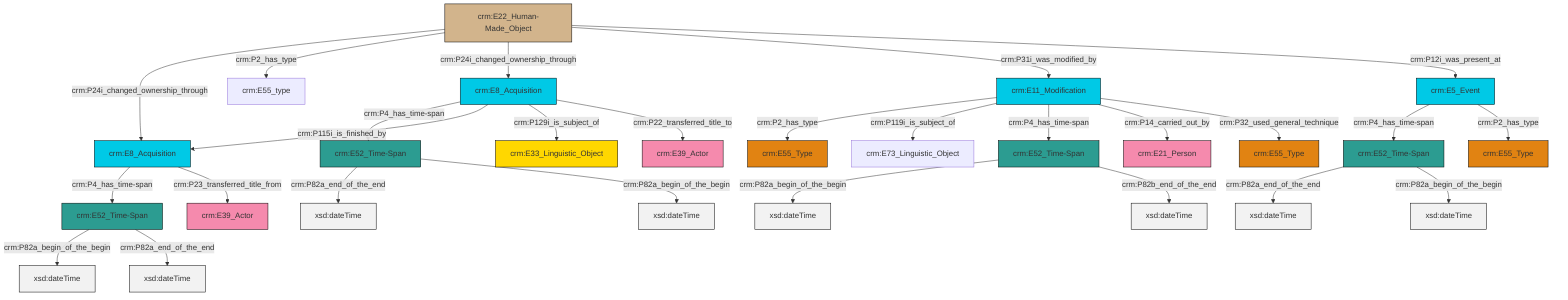 graph TD
classDef Literal fill:#f2f2f2,stroke:#000000;
classDef CRM_Entity fill:#FFFFFF,stroke:#000000;
classDef Temporal_Entity fill:#00C9E6, stroke:#000000;
classDef Type fill:#E18312, stroke:#000000;
classDef Time-Span fill:#2C9C91, stroke:#000000;
classDef Appellation fill:#FFEB7F, stroke:#000000;
classDef Place fill:#008836, stroke:#000000;
classDef Persistent_Item fill:#B266B2, stroke:#000000;
classDef Conceptual_Object fill:#FFD700, stroke:#000000;
classDef Physical_Thing fill:#D2B48C, stroke:#000000;
classDef Actor fill:#f58aad, stroke:#000000;
classDef PC_Classes fill:#4ce600, stroke:#000000;
classDef Multi fill:#cccccc,stroke:#000000;

0["crm:E52_Time-Span"]:::Time-Span -->|crm:P82a_begin_of_the_begin| 1[xsd:dateTime]:::Literal
2["crm:E11_Modification"]:::Temporal_Entity -->|crm:P2_has_type| 3["crm:E55_Type"]:::Type
6["crm:E22_Human-Made_Object"]:::Physical_Thing -->|crm:P24i_changed_ownership_through| 7["crm:E8_Acquisition"]:::Temporal_Entity
8["crm:E52_Time-Span"]:::Time-Span -->|crm:P82a_begin_of_the_begin| 9[xsd:dateTime]:::Literal
10["crm:E5_Event"]:::Temporal_Entity -->|crm:P4_has_time-span| 11["crm:E52_Time-Span"]:::Time-Span
7["crm:E8_Acquisition"]:::Temporal_Entity -->|crm:P4_has_time-span| 8["crm:E52_Time-Span"]:::Time-Span
6["crm:E22_Human-Made_Object"]:::Physical_Thing -->|crm:P2_has_type| 19["crm:E55_type"]:::Default
14["crm:E52_Time-Span"]:::Time-Span -->|crm:P82a_end_of_the_end| 20[xsd:dateTime]:::Literal
2["crm:E11_Modification"]:::Temporal_Entity -->|crm:P119i_is_subject_of| 16["crm:E73_Linguistic_Object"]:::Default
4["crm:E8_Acquisition"]:::Temporal_Entity -->|crm:P4_has_time-span| 14["crm:E52_Time-Span"]:::Time-Span
11["crm:E52_Time-Span"]:::Time-Span -->|crm:P82a_end_of_the_end| 23[xsd:dateTime]:::Literal
8["crm:E52_Time-Span"]:::Time-Span -->|crm:P82a_end_of_the_end| 24[xsd:dateTime]:::Literal
11["crm:E52_Time-Span"]:::Time-Span -->|crm:P82a_begin_of_the_begin| 25[xsd:dateTime]:::Literal
6["crm:E22_Human-Made_Object"]:::Physical_Thing -->|crm:P24i_changed_ownership_through| 4["crm:E8_Acquisition"]:::Temporal_Entity
0["crm:E52_Time-Span"]:::Time-Span -->|crm:P82b_end_of_the_end| 26[xsd:dateTime]:::Literal
7["crm:E8_Acquisition"]:::Temporal_Entity -->|crm:P23_transferred_title_from| 29["crm:E39_Actor"]:::Actor
4["crm:E8_Acquisition"]:::Temporal_Entity -->|crm:P115i_is_finished_by| 7["crm:E8_Acquisition"]:::Temporal_Entity
6["crm:E22_Human-Made_Object"]:::Physical_Thing -->|crm:P31i_was_modified_by| 2["crm:E11_Modification"]:::Temporal_Entity
2["crm:E11_Modification"]:::Temporal_Entity -->|crm:P4_has_time-span| 0["crm:E52_Time-Span"]:::Time-Span
14["crm:E52_Time-Span"]:::Time-Span -->|crm:P82a_begin_of_the_begin| 35[xsd:dateTime]:::Literal
6["crm:E22_Human-Made_Object"]:::Physical_Thing -->|crm:P12i_was_present_at| 10["crm:E5_Event"]:::Temporal_Entity
4["crm:E8_Acquisition"]:::Temporal_Entity -->|crm:P129i_is_subject_of| 21["crm:E33_Linguistic_Object"]:::Conceptual_Object
2["crm:E11_Modification"]:::Temporal_Entity -->|crm:P14_carried_out_by| 36["crm:E21_Person"]:::Actor
2["crm:E11_Modification"]:::Temporal_Entity -->|crm:P32_used_general_technique| 40["crm:E55_Type"]:::Type
10["crm:E5_Event"]:::Temporal_Entity -->|crm:P2_has_type| 12["crm:E55_Type"]:::Type
4["crm:E8_Acquisition"]:::Temporal_Entity -->|crm:P22_transferred_title_to| 42["crm:E39_Actor"]:::Actor